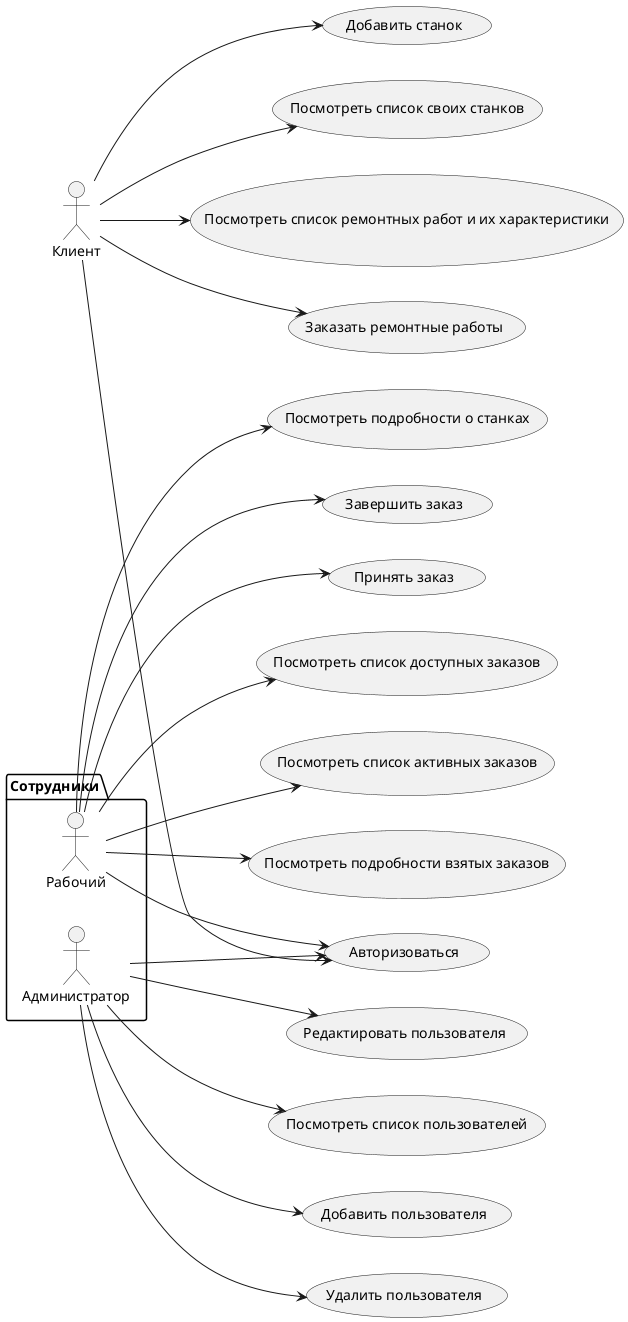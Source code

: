 @startuml case

left to right direction

package Сотрудники {
  actor "Рабочий" as worker
  actor "Администратор" as admin
}

"Клиент" as client
client --> (Посмотреть список ремонтных работ и их характеристики)
client --> (Заказать ремонтные работы)
client --> (Добавить станок)
client --> (Посмотреть список своих станков)
client --> (Авторизоваться)
worker --> (Принять заказ)
worker --> (Посмотреть список доступных заказов)
worker --> (Посмотреть список активных заказов)
worker --> (Посмотреть подробности взятых заказов)
worker --> (Посмотреть подробности о станках)
worker --> (Завершить заказ)
worker --> (Авторизоваться)
admin --> (Добавить пользователя)
admin --> (Удалить пользователя)
admin --> (Редактировать пользователя)
admin --> (Посмотреть список пользователей)
admin --> (Авторизоваться)

@enduml